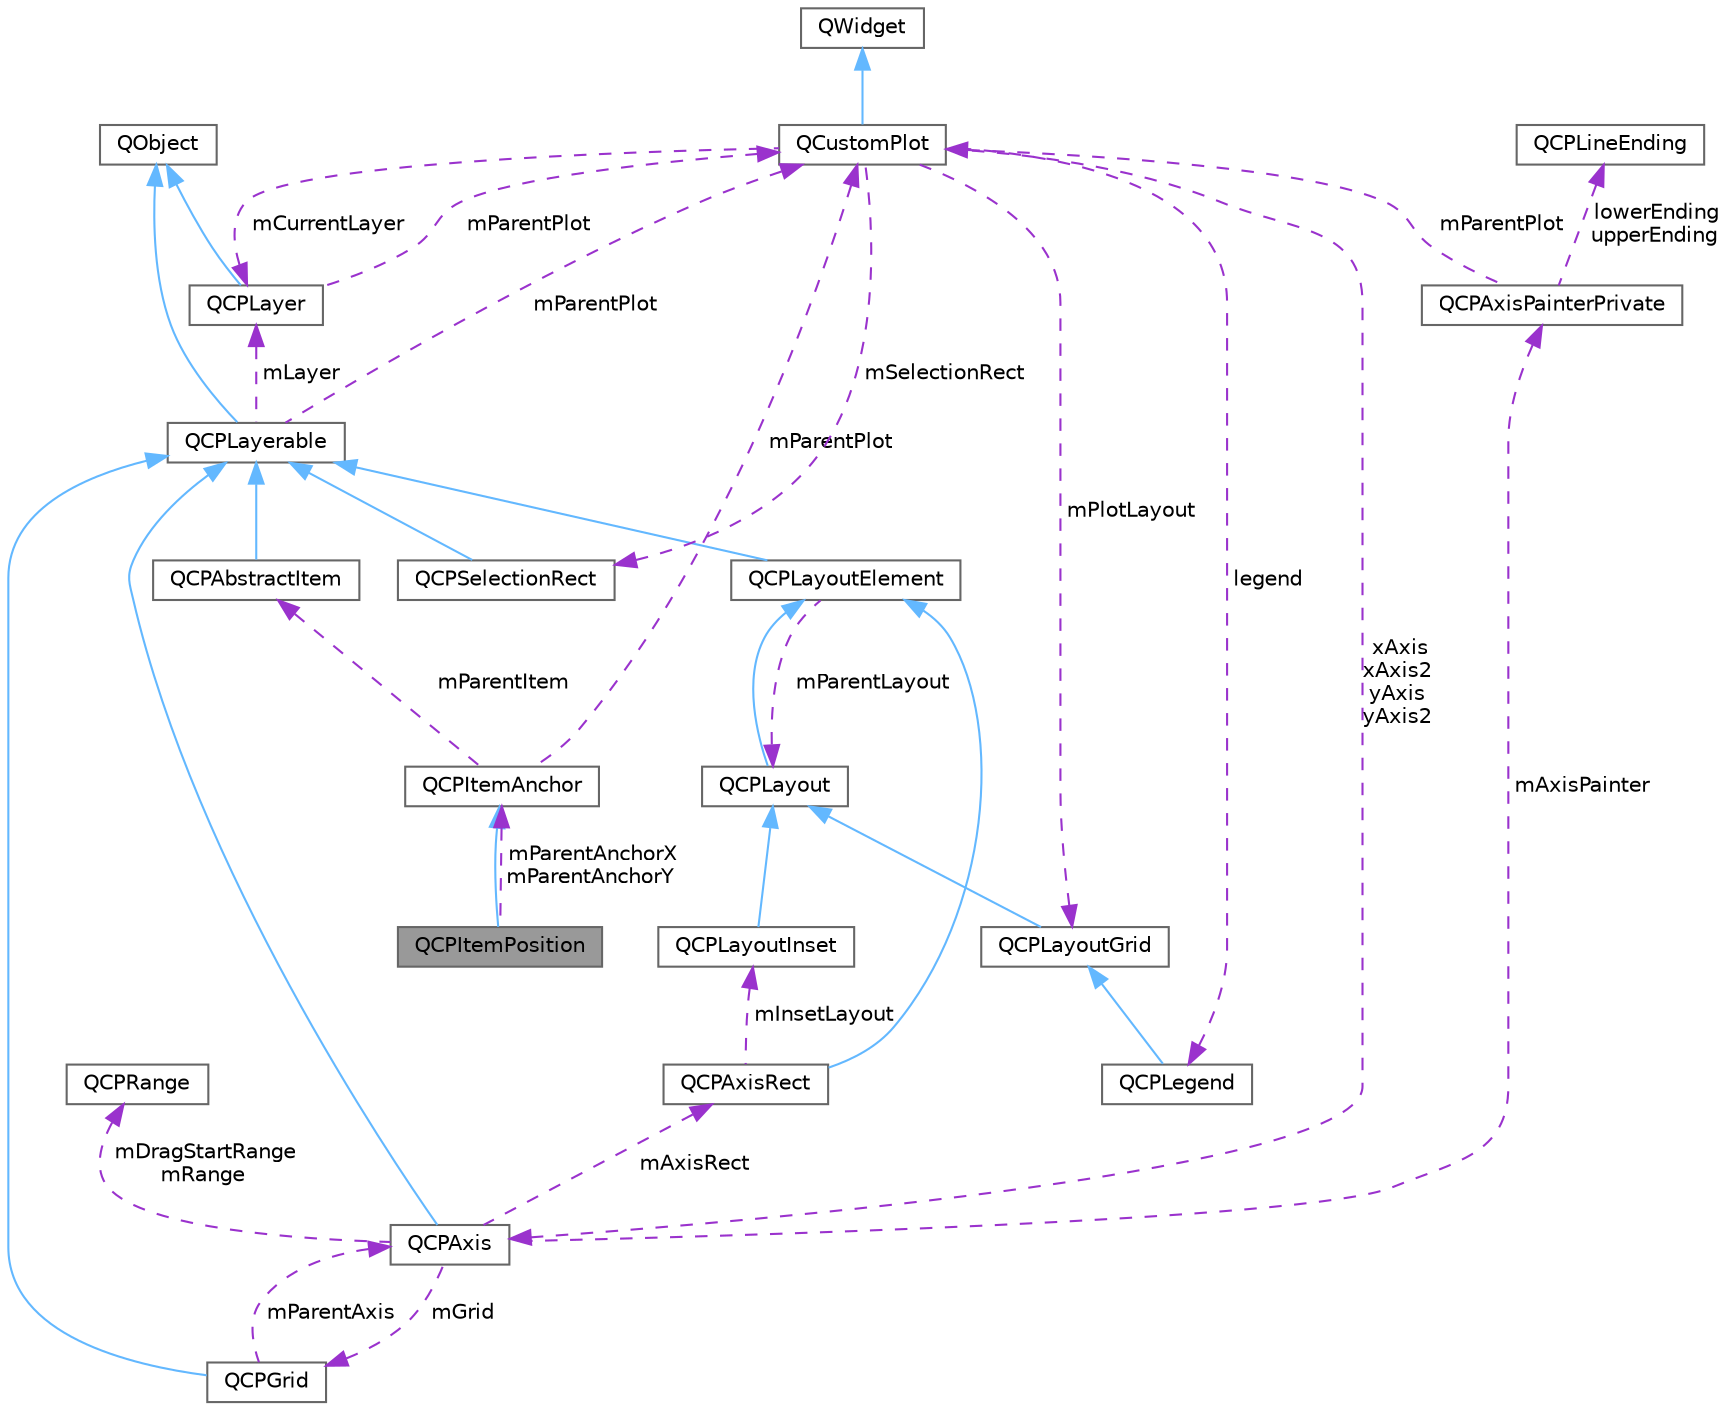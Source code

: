 digraph "QCPItemPosition"
{
 // LATEX_PDF_SIZE
  bgcolor="transparent";
  edge [fontname=Helvetica,fontsize=10,labelfontname=Helvetica,labelfontsize=10];
  node [fontname=Helvetica,fontsize=10,shape=box,height=0.2,width=0.4];
  Node1 [label="QCPItemPosition",height=0.2,width=0.4,color="gray40", fillcolor="grey60", style="filled", fontcolor="black",tooltip="Manages the position of an item."];
  Node2 -> Node1 [dir="back",color="steelblue1",style="solid"];
  Node2 [label="QCPItemAnchor",height=0.2,width=0.4,color="gray40", fillcolor="white", style="filled",URL="$class_q_c_p_item_anchor.html",tooltip="An anchor of an item to which positions can be attached to."];
  Node3 -> Node2 [dir="back",color="darkorchid3",style="dashed",label=" mParentPlot" ];
  Node3 [label="QCustomPlot",height=0.2,width=0.4,color="gray40", fillcolor="white", style="filled",URL="$class_q_custom_plot.html",tooltip="The central class of the library. This is the QWidget which displays the plot and interacts with the ..."];
  Node4 -> Node3 [dir="back",color="steelblue1",style="solid"];
  Node4 [label="QWidget",height=0.2,width=0.4,color="gray40", fillcolor="white", style="filled",tooltip=" "];
  Node5 -> Node3 [dir="back",color="darkorchid3",style="dashed",label=" xAxis\nxAxis2\nyAxis\nyAxis2" ];
  Node5 [label="QCPAxis",height=0.2,width=0.4,color="gray40", fillcolor="white", style="filled",URL="$class_q_c_p_axis.html",tooltip="Manages a single axis inside a QCustomPlot."];
  Node6 -> Node5 [dir="back",color="steelblue1",style="solid"];
  Node6 [label="QCPLayerable",height=0.2,width=0.4,color="gray40", fillcolor="white", style="filled",URL="$class_q_c_p_layerable.html",tooltip="Base class for all drawable objects"];
  Node7 -> Node6 [dir="back",color="steelblue1",style="solid"];
  Node7 [label="QObject",height=0.2,width=0.4,color="gray40", fillcolor="white", style="filled",tooltip=" "];
  Node3 -> Node6 [dir="back",color="darkorchid3",style="dashed",label=" mParentPlot" ];
  Node8 -> Node6 [dir="back",color="darkorchid3",style="dashed",label=" mLayer" ];
  Node8 [label="QCPLayer",height=0.2,width=0.4,color="gray40", fillcolor="white", style="filled",URL="$class_q_c_p_layer.html",tooltip="A layer that may contain objects, to control the rendering order"];
  Node7 -> Node8 [dir="back",color="steelblue1",style="solid"];
  Node3 -> Node8 [dir="back",color="darkorchid3",style="dashed",label=" mParentPlot" ];
  Node9 -> Node5 [dir="back",color="darkorchid3",style="dashed",label=" mAxisRect" ];
  Node9 [label="QCPAxisRect",height=0.2,width=0.4,color="gray40", fillcolor="white", style="filled",URL="$class_q_c_p_axis_rect.html",tooltip="Holds multiple axes and arranges them in a rectangular shape."];
  Node10 -> Node9 [dir="back",color="steelblue1",style="solid"];
  Node10 [label="QCPLayoutElement",height=0.2,width=0.4,color="gray40", fillcolor="white", style="filled",URL="$class_q_c_p_layout_element.html",tooltip="The abstract base class for all objects that form the layout system."];
  Node6 -> Node10 [dir="back",color="steelblue1",style="solid"];
  Node11 -> Node10 [dir="back",color="darkorchid3",style="dashed",label=" mParentLayout" ];
  Node11 [label="QCPLayout",height=0.2,width=0.4,color="gray40", fillcolor="white", style="filled",URL="$class_q_c_p_layout.html",tooltip="The abstract base class for layouts"];
  Node10 -> Node11 [dir="back",color="steelblue1",style="solid"];
  Node12 -> Node9 [dir="back",color="darkorchid3",style="dashed",label=" mInsetLayout" ];
  Node12 [label="QCPLayoutInset",height=0.2,width=0.4,color="gray40", fillcolor="white", style="filled",URL="$class_q_c_p_layout_inset.html",tooltip="A layout that places child elements aligned to the border or arbitrarily positioned"];
  Node11 -> Node12 [dir="back",color="steelblue1",style="solid"];
  Node13 -> Node5 [dir="back",color="darkorchid3",style="dashed",label=" mDragStartRange\nmRange" ];
  Node13 [label="QCPRange",height=0.2,width=0.4,color="gray40", fillcolor="white", style="filled",URL="$class_q_c_p_range.html",tooltip="Represents the range an axis is encompassing."];
  Node14 -> Node5 [dir="back",color="darkorchid3",style="dashed",label=" mGrid" ];
  Node14 [label="QCPGrid",height=0.2,width=0.4,color="gray40", fillcolor="white", style="filled",URL="$class_q_c_p_grid.html",tooltip="Responsible for drawing the grid of a QCPAxis."];
  Node6 -> Node14 [dir="back",color="steelblue1",style="solid"];
  Node5 -> Node14 [dir="back",color="darkorchid3",style="dashed",label=" mParentAxis" ];
  Node15 -> Node5 [dir="back",color="darkorchid3",style="dashed",label=" mAxisPainter" ];
  Node15 [label="QCPAxisPainterPrivate",height=0.2,width=0.4,color="gray40", fillcolor="white", style="filled",URL="$class_q_c_p_axis_painter_private.html",tooltip=" "];
  Node16 -> Node15 [dir="back",color="darkorchid3",style="dashed",label=" lowerEnding\nupperEnding" ];
  Node16 [label="QCPLineEnding",height=0.2,width=0.4,color="gray40", fillcolor="white", style="filled",URL="$class_q_c_p_line_ending.html",tooltip="Handles the different ending decorations for line-like items"];
  Node3 -> Node15 [dir="back",color="darkorchid3",style="dashed",label=" mParentPlot" ];
  Node17 -> Node3 [dir="back",color="darkorchid3",style="dashed",label=" legend" ];
  Node17 [label="QCPLegend",height=0.2,width=0.4,color="gray40", fillcolor="white", style="filled",URL="$class_q_c_p_legend.html",tooltip="Manages a legend inside a QCustomPlot."];
  Node18 -> Node17 [dir="back",color="steelblue1",style="solid"];
  Node18 [label="QCPLayoutGrid",height=0.2,width=0.4,color="gray40", fillcolor="white", style="filled",URL="$class_q_c_p_layout_grid.html",tooltip="A layout that arranges child elements in a grid"];
  Node11 -> Node18 [dir="back",color="steelblue1",style="solid"];
  Node18 -> Node3 [dir="back",color="darkorchid3",style="dashed",label=" mPlotLayout" ];
  Node8 -> Node3 [dir="back",color="darkorchid3",style="dashed",label=" mCurrentLayer" ];
  Node19 -> Node3 [dir="back",color="darkorchid3",style="dashed",label=" mSelectionRect" ];
  Node19 [label="QCPSelectionRect",height=0.2,width=0.4,color="gray40", fillcolor="white", style="filled",URL="$class_q_c_p_selection_rect.html",tooltip="Provides rect/rubber-band data selection and range zoom interaction"];
  Node6 -> Node19 [dir="back",color="steelblue1",style="solid"];
  Node20 -> Node2 [dir="back",color="darkorchid3",style="dashed",label=" mParentItem" ];
  Node20 [label="QCPAbstractItem",height=0.2,width=0.4,color="gray40", fillcolor="white", style="filled",URL="$class_q_c_p_abstract_item.html",tooltip="The abstract base class for all items in a plot."];
  Node6 -> Node20 [dir="back",color="steelblue1",style="solid"];
  Node2 -> Node1 [dir="back",color="darkorchid3",style="dashed",label=" mParentAnchorX\nmParentAnchorY" ];
}
